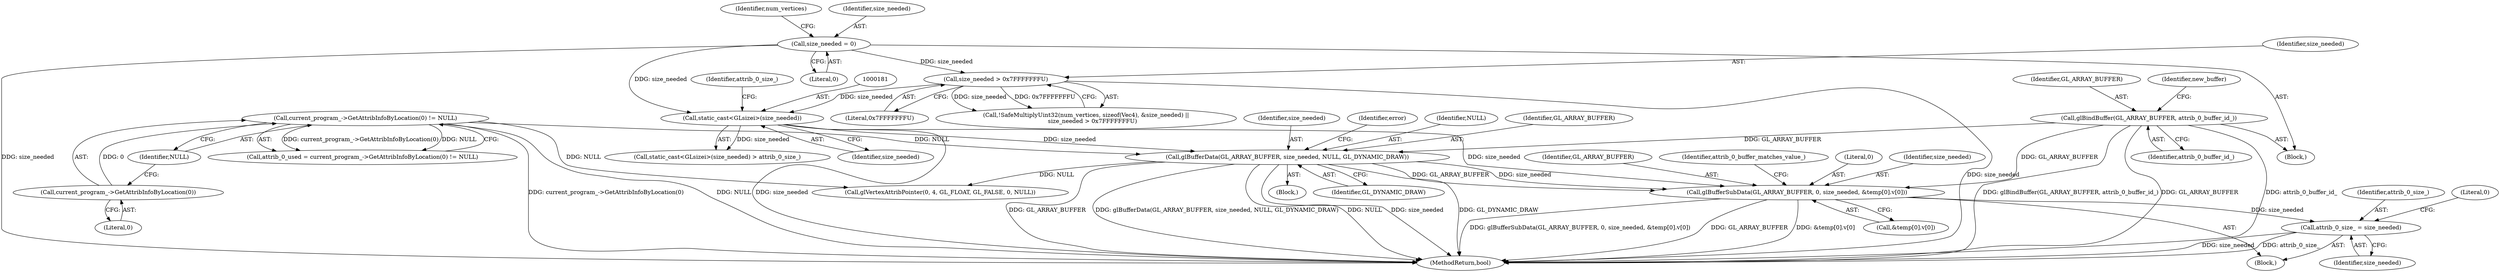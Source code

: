 digraph "0_Chrome_3aad1a37affb1ab70d1897f2b03eb8c077264984_1@array" {
"1000264" [label="(Call,glBufferSubData(GL_ARRAY_BUFFER, 0, size_needed, &temp[0].v[0]))"];
"1000187" [label="(Call,glBufferData(GL_ARRAY_BUFFER, size_needed, NULL, GL_DYNAMIC_DRAW))"];
"1000173" [label="(Call,glBindBuffer(GL_ARRAY_BUFFER, attrib_0_buffer_id_))"];
"1000180" [label="(Call,static_cast<GLsizei>(size_needed))"];
"1000144" [label="(Call,size_needed = 0)"];
"1000160" [label="(Call,size_needed > 0x7FFFFFFFU)"];
"1000125" [label="(Call,current_program_->GetAttribInfoByLocation(0) != NULL)"];
"1000126" [label="(Call,current_program_->GetAttribInfoByLocation(0))"];
"1000282" [label="(Call,attrib_0_size_ = size_needed)"];
"1000150" [label="(Identifier,num_vertices)"];
"1000265" [label="(Identifier,GL_ARRAY_BUFFER)"];
"1000283" [label="(Identifier,attrib_0_size_)"];
"1000126" [label="(Call,current_program_->GetAttribInfoByLocation(0))"];
"1000160" [label="(Call,size_needed > 0x7FFFFFFFU)"];
"1000146" [label="(Literal,0)"];
"1000162" [label="(Literal,0x7FFFFFFFU)"];
"1000303" [label="(MethodReturn,bool)"];
"1000268" [label="(Call,&temp[0].v[0])"];
"1000277" [label="(Identifier,attrib_0_buffer_matches_value_)"];
"1000180" [label="(Call,static_cast<GLsizei>(size_needed))"];
"1000189" [label="(Identifier,size_needed)"];
"1000152" [label="(Call,!SafeMultiplyUint32(num_vertices, sizeof(Vec4), &size_needed) ||\n       size_needed > 0x7FFFFFFFU)"];
"1000127" [label="(Literal,0)"];
"1000175" [label="(Identifier,attrib_0_buffer_id_)"];
"1000144" [label="(Call,size_needed = 0)"];
"1000178" [label="(Identifier,new_buffer)"];
"1000194" [label="(Identifier,error)"];
"1000282" [label="(Call,attrib_0_size_ = size_needed)"];
"1000266" [label="(Literal,0)"];
"1000125" [label="(Call,current_program_->GetAttribInfoByLocation(0) != NULL)"];
"1000182" [label="(Identifier,size_needed)"];
"1000264" [label="(Call,glBufferSubData(GL_ARRAY_BUFFER, 0, size_needed, &temp[0].v[0]))"];
"1000262" [label="(Block,)"];
"1000186" [label="(Block,)"];
"1000190" [label="(Identifier,NULL)"];
"1000161" [label="(Identifier,size_needed)"];
"1000284" [label="(Identifier,size_needed)"];
"1000286" [label="(Literal,0)"];
"1000191" [label="(Identifier,GL_DYNAMIC_DRAW)"];
"1000104" [label="(Block,)"];
"1000188" [label="(Identifier,GL_ARRAY_BUFFER)"];
"1000187" [label="(Call,glBufferData(GL_ARRAY_BUFFER, size_needed, NULL, GL_DYNAMIC_DRAW))"];
"1000267" [label="(Identifier,size_needed)"];
"1000173" [label="(Call,glBindBuffer(GL_ARRAY_BUFFER, attrib_0_buffer_id_))"];
"1000183" [label="(Identifier,attrib_0_size_)"];
"1000123" [label="(Call,attrib_0_used = current_program_->GetAttribInfoByLocation(0) != NULL)"];
"1000128" [label="(Identifier,NULL)"];
"1000179" [label="(Call,static_cast<GLsizei>(size_needed) > attrib_0_size_)"];
"1000145" [label="(Identifier,size_needed)"];
"1000285" [label="(Call,glVertexAttribPointer(0, 4, GL_FLOAT, GL_FALSE, 0, NULL))"];
"1000174" [label="(Identifier,GL_ARRAY_BUFFER)"];
"1000264" -> "1000262"  [label="AST: "];
"1000264" -> "1000268"  [label="CFG: "];
"1000265" -> "1000264"  [label="AST: "];
"1000266" -> "1000264"  [label="AST: "];
"1000267" -> "1000264"  [label="AST: "];
"1000268" -> "1000264"  [label="AST: "];
"1000277" -> "1000264"  [label="CFG: "];
"1000264" -> "1000303"  [label="DDG: GL_ARRAY_BUFFER"];
"1000264" -> "1000303"  [label="DDG: &temp[0].v[0]"];
"1000264" -> "1000303"  [label="DDG: glBufferSubData(GL_ARRAY_BUFFER, 0, size_needed, &temp[0].v[0])"];
"1000187" -> "1000264"  [label="DDG: GL_ARRAY_BUFFER"];
"1000187" -> "1000264"  [label="DDG: size_needed"];
"1000173" -> "1000264"  [label="DDG: GL_ARRAY_BUFFER"];
"1000180" -> "1000264"  [label="DDG: size_needed"];
"1000264" -> "1000282"  [label="DDG: size_needed"];
"1000187" -> "1000186"  [label="AST: "];
"1000187" -> "1000191"  [label="CFG: "];
"1000188" -> "1000187"  [label="AST: "];
"1000189" -> "1000187"  [label="AST: "];
"1000190" -> "1000187"  [label="AST: "];
"1000191" -> "1000187"  [label="AST: "];
"1000194" -> "1000187"  [label="CFG: "];
"1000187" -> "1000303"  [label="DDG: GL_ARRAY_BUFFER"];
"1000187" -> "1000303"  [label="DDG: glBufferData(GL_ARRAY_BUFFER, size_needed, NULL, GL_DYNAMIC_DRAW)"];
"1000187" -> "1000303"  [label="DDG: NULL"];
"1000187" -> "1000303"  [label="DDG: size_needed"];
"1000187" -> "1000303"  [label="DDG: GL_DYNAMIC_DRAW"];
"1000173" -> "1000187"  [label="DDG: GL_ARRAY_BUFFER"];
"1000180" -> "1000187"  [label="DDG: size_needed"];
"1000125" -> "1000187"  [label="DDG: NULL"];
"1000187" -> "1000285"  [label="DDG: NULL"];
"1000173" -> "1000104"  [label="AST: "];
"1000173" -> "1000175"  [label="CFG: "];
"1000174" -> "1000173"  [label="AST: "];
"1000175" -> "1000173"  [label="AST: "];
"1000178" -> "1000173"  [label="CFG: "];
"1000173" -> "1000303"  [label="DDG: glBindBuffer(GL_ARRAY_BUFFER, attrib_0_buffer_id_)"];
"1000173" -> "1000303"  [label="DDG: GL_ARRAY_BUFFER"];
"1000173" -> "1000303"  [label="DDG: attrib_0_buffer_id_"];
"1000180" -> "1000179"  [label="AST: "];
"1000180" -> "1000182"  [label="CFG: "];
"1000181" -> "1000180"  [label="AST: "];
"1000182" -> "1000180"  [label="AST: "];
"1000183" -> "1000180"  [label="CFG: "];
"1000180" -> "1000303"  [label="DDG: size_needed"];
"1000180" -> "1000179"  [label="DDG: size_needed"];
"1000144" -> "1000180"  [label="DDG: size_needed"];
"1000160" -> "1000180"  [label="DDG: size_needed"];
"1000144" -> "1000104"  [label="AST: "];
"1000144" -> "1000146"  [label="CFG: "];
"1000145" -> "1000144"  [label="AST: "];
"1000146" -> "1000144"  [label="AST: "];
"1000150" -> "1000144"  [label="CFG: "];
"1000144" -> "1000303"  [label="DDG: size_needed"];
"1000144" -> "1000160"  [label="DDG: size_needed"];
"1000160" -> "1000152"  [label="AST: "];
"1000160" -> "1000162"  [label="CFG: "];
"1000161" -> "1000160"  [label="AST: "];
"1000162" -> "1000160"  [label="AST: "];
"1000152" -> "1000160"  [label="CFG: "];
"1000160" -> "1000303"  [label="DDG: size_needed"];
"1000160" -> "1000152"  [label="DDG: size_needed"];
"1000160" -> "1000152"  [label="DDG: 0x7FFFFFFFU"];
"1000125" -> "1000123"  [label="AST: "];
"1000125" -> "1000128"  [label="CFG: "];
"1000126" -> "1000125"  [label="AST: "];
"1000128" -> "1000125"  [label="AST: "];
"1000123" -> "1000125"  [label="CFG: "];
"1000125" -> "1000303"  [label="DDG: current_program_->GetAttribInfoByLocation(0)"];
"1000125" -> "1000303"  [label="DDG: NULL"];
"1000125" -> "1000123"  [label="DDG: current_program_->GetAttribInfoByLocation(0)"];
"1000125" -> "1000123"  [label="DDG: NULL"];
"1000126" -> "1000125"  [label="DDG: 0"];
"1000125" -> "1000285"  [label="DDG: NULL"];
"1000126" -> "1000127"  [label="CFG: "];
"1000127" -> "1000126"  [label="AST: "];
"1000128" -> "1000126"  [label="CFG: "];
"1000282" -> "1000262"  [label="AST: "];
"1000282" -> "1000284"  [label="CFG: "];
"1000283" -> "1000282"  [label="AST: "];
"1000284" -> "1000282"  [label="AST: "];
"1000286" -> "1000282"  [label="CFG: "];
"1000282" -> "1000303"  [label="DDG: size_needed"];
"1000282" -> "1000303"  [label="DDG: attrib_0_size_"];
}

